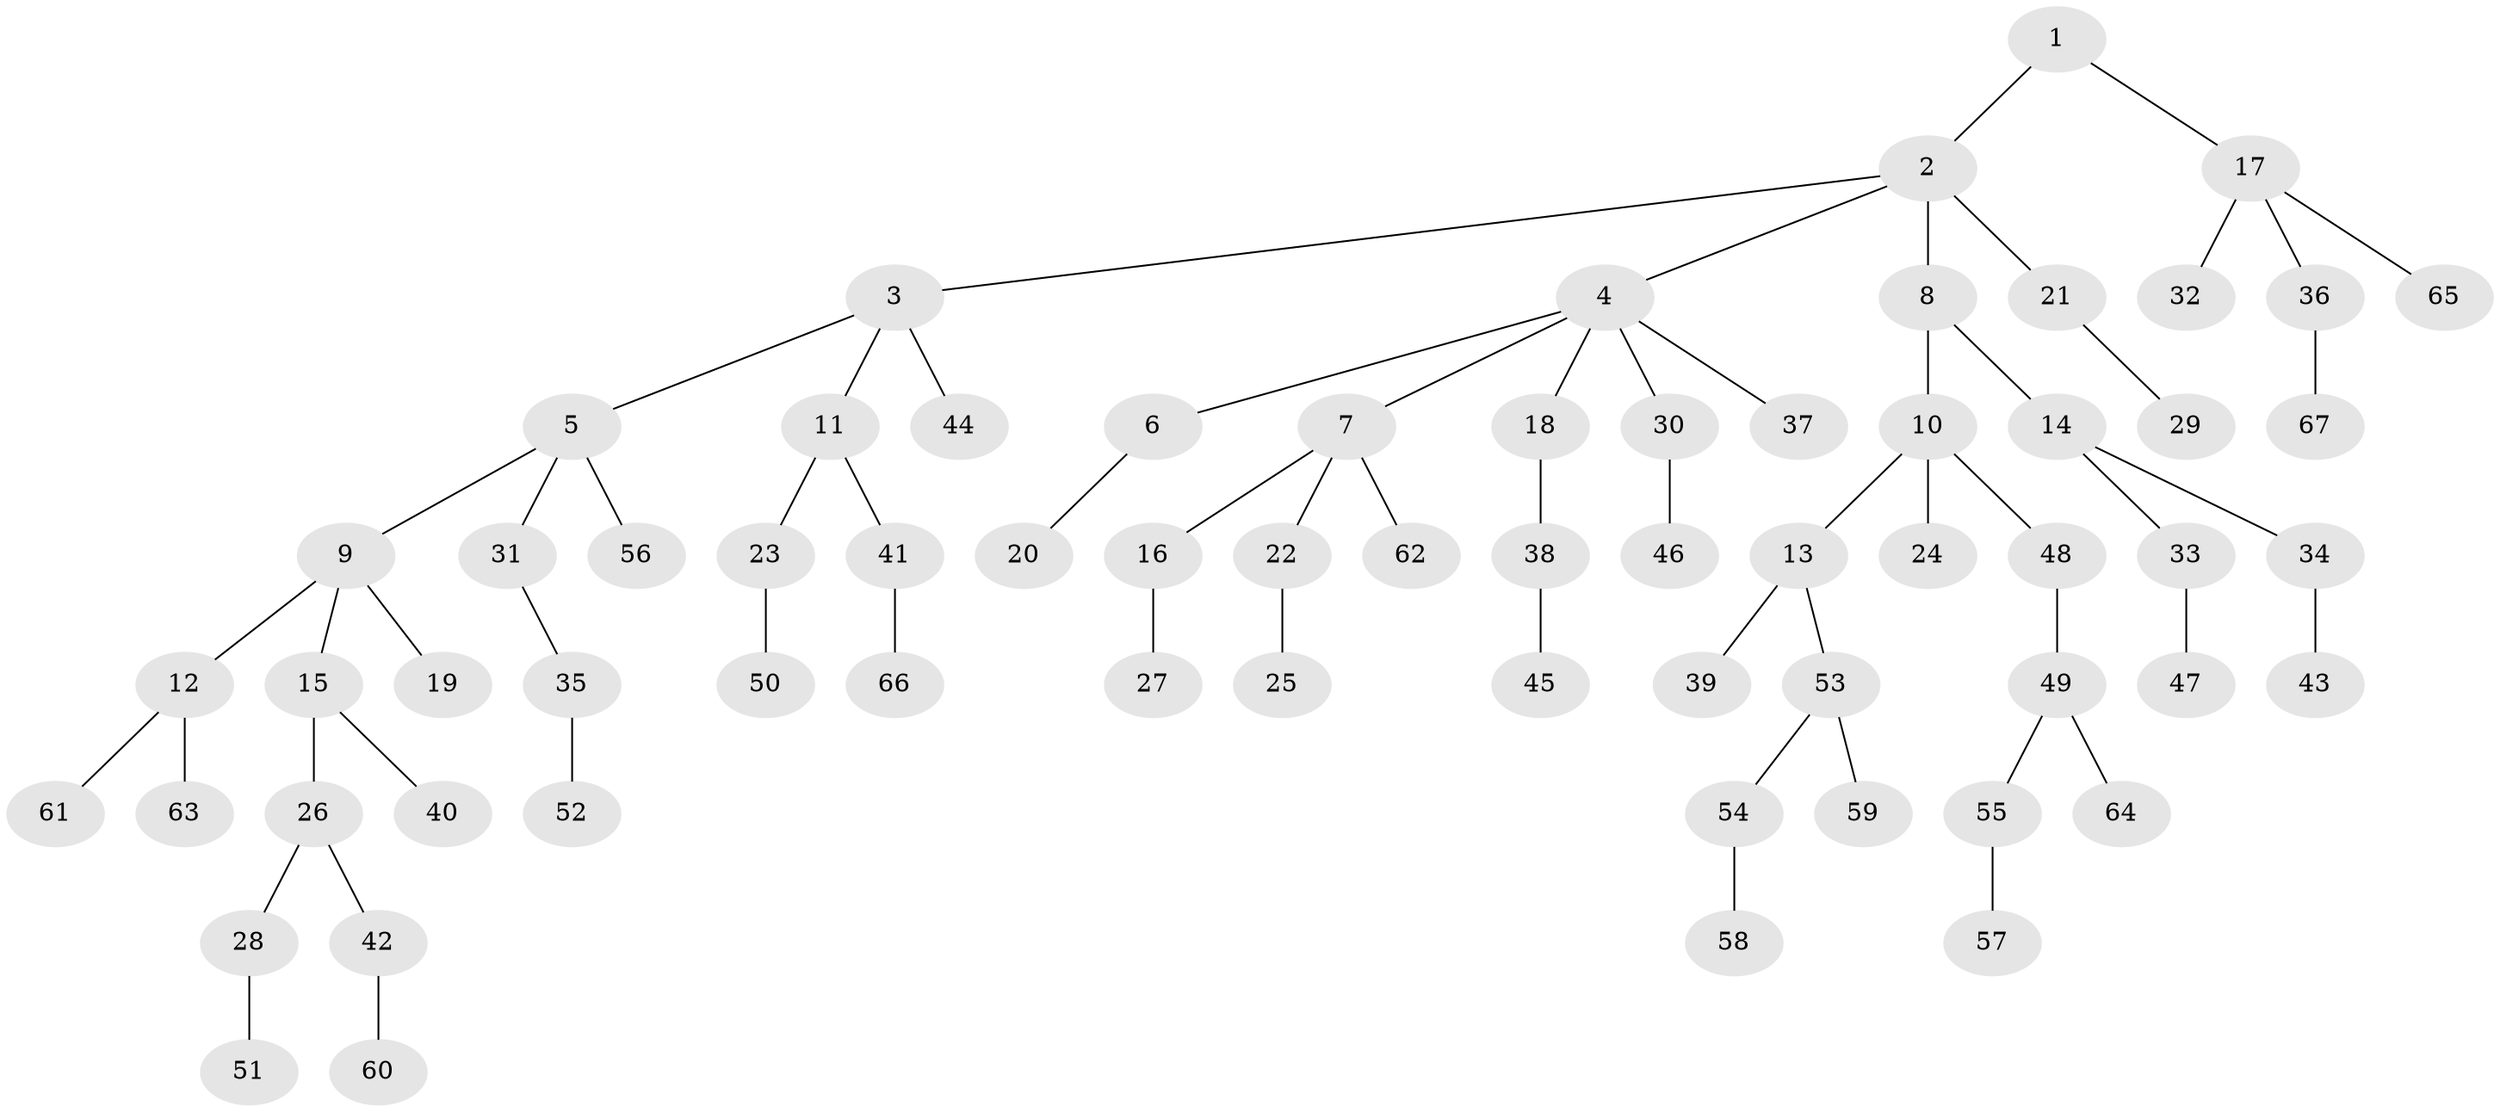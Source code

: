 // original degree distribution, {3: 0.11827956989247312, 6: 0.010752688172043012, 5: 0.03225806451612903, 7: 0.010752688172043012, 2: 0.3010752688172043, 1: 0.46236559139784944, 4: 0.06451612903225806}
// Generated by graph-tools (version 1.1) at 2025/51/03/04/25 22:51:37]
// undirected, 67 vertices, 66 edges
graph export_dot {
  node [color=gray90,style=filled];
  1;
  2;
  3;
  4;
  5;
  6;
  7;
  8;
  9;
  10;
  11;
  12;
  13;
  14;
  15;
  16;
  17;
  18;
  19;
  20;
  21;
  22;
  23;
  24;
  25;
  26;
  27;
  28;
  29;
  30;
  31;
  32;
  33;
  34;
  35;
  36;
  37;
  38;
  39;
  40;
  41;
  42;
  43;
  44;
  45;
  46;
  47;
  48;
  49;
  50;
  51;
  52;
  53;
  54;
  55;
  56;
  57;
  58;
  59;
  60;
  61;
  62;
  63;
  64;
  65;
  66;
  67;
  1 -- 2 [weight=1.0];
  1 -- 17 [weight=1.0];
  2 -- 3 [weight=1.0];
  2 -- 4 [weight=1.0];
  2 -- 8 [weight=1.0];
  2 -- 21 [weight=1.0];
  3 -- 5 [weight=1.0];
  3 -- 11 [weight=1.0];
  3 -- 44 [weight=1.0];
  4 -- 6 [weight=1.0];
  4 -- 7 [weight=1.0];
  4 -- 18 [weight=1.0];
  4 -- 30 [weight=1.0];
  4 -- 37 [weight=1.0];
  5 -- 9 [weight=1.0];
  5 -- 31 [weight=1.0];
  5 -- 56 [weight=1.0];
  6 -- 20 [weight=1.0];
  7 -- 16 [weight=1.0];
  7 -- 22 [weight=1.0];
  7 -- 62 [weight=1.0];
  8 -- 10 [weight=1.0];
  8 -- 14 [weight=1.0];
  9 -- 12 [weight=1.0];
  9 -- 15 [weight=1.0];
  9 -- 19 [weight=1.0];
  10 -- 13 [weight=1.0];
  10 -- 24 [weight=1.0];
  10 -- 48 [weight=1.0];
  11 -- 23 [weight=1.0];
  11 -- 41 [weight=1.0];
  12 -- 61 [weight=1.0];
  12 -- 63 [weight=1.0];
  13 -- 39 [weight=1.0];
  13 -- 53 [weight=1.0];
  14 -- 33 [weight=1.0];
  14 -- 34 [weight=1.0];
  15 -- 26 [weight=1.0];
  15 -- 40 [weight=1.0];
  16 -- 27 [weight=1.0];
  17 -- 32 [weight=1.0];
  17 -- 36 [weight=1.0];
  17 -- 65 [weight=1.0];
  18 -- 38 [weight=1.0];
  21 -- 29 [weight=1.0];
  22 -- 25 [weight=1.0];
  23 -- 50 [weight=1.0];
  26 -- 28 [weight=1.0];
  26 -- 42 [weight=1.0];
  28 -- 51 [weight=1.0];
  30 -- 46 [weight=1.0];
  31 -- 35 [weight=1.0];
  33 -- 47 [weight=1.0];
  34 -- 43 [weight=1.0];
  35 -- 52 [weight=1.0];
  36 -- 67 [weight=1.0];
  38 -- 45 [weight=1.0];
  41 -- 66 [weight=1.0];
  42 -- 60 [weight=1.0];
  48 -- 49 [weight=1.0];
  49 -- 55 [weight=1.0];
  49 -- 64 [weight=1.0];
  53 -- 54 [weight=1.0];
  53 -- 59 [weight=1.0];
  54 -- 58 [weight=1.0];
  55 -- 57 [weight=1.0];
}
